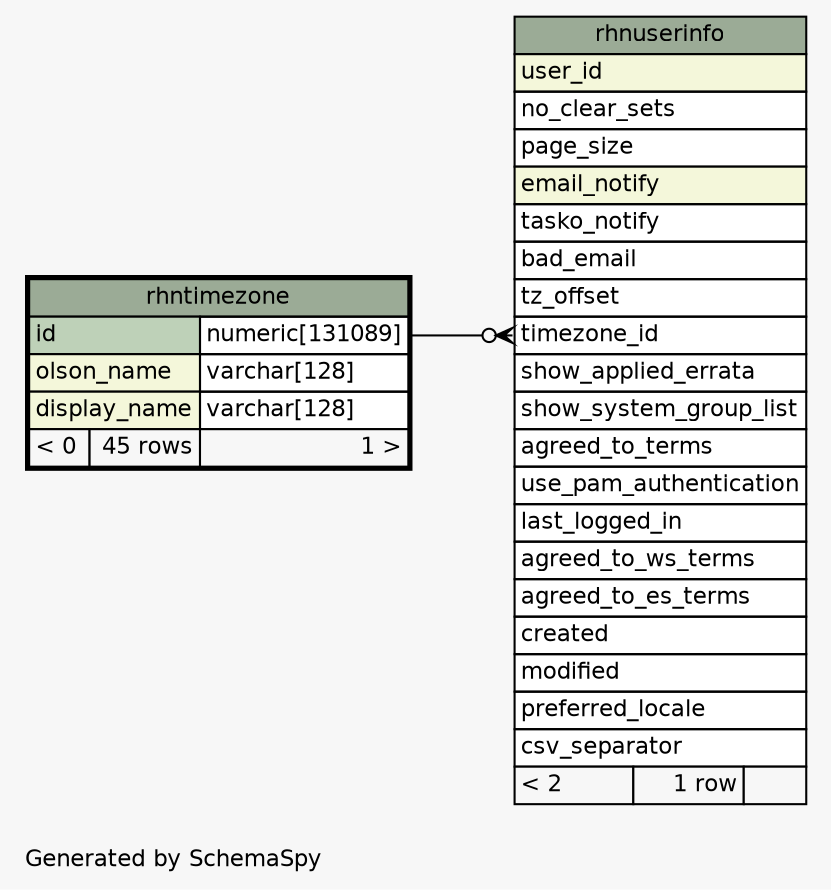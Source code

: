 // dot 2.26.0 on Linux 2.6.32-504.el6.x86_64
// SchemaSpy rev 590
digraph "oneDegreeRelationshipsDiagram" {
  graph [
    rankdir="RL"
    bgcolor="#f7f7f7"
    label="\nGenerated by SchemaSpy"
    labeljust="l"
    nodesep="0.18"
    ranksep="0.46"
    fontname="Helvetica"
    fontsize="11"
  ];
  node [
    fontname="Helvetica"
    fontsize="11"
    shape="plaintext"
  ];
  edge [
    arrowsize="0.8"
  ];
  "rhnuserinfo":"timezone_id":w -> "rhntimezone":"id.type":e [arrowhead=none dir=back arrowtail=crowodot];
  "rhntimezone" [
    label=<
    <TABLE BORDER="2" CELLBORDER="1" CELLSPACING="0" BGCOLOR="#ffffff">
      <TR><TD COLSPAN="3" BGCOLOR="#9bab96" ALIGN="CENTER">rhntimezone</TD></TR>
      <TR><TD PORT="id" COLSPAN="2" BGCOLOR="#bed1b8" ALIGN="LEFT">id</TD><TD PORT="id.type" ALIGN="LEFT">numeric[131089]</TD></TR>
      <TR><TD PORT="olson_name" COLSPAN="2" BGCOLOR="#f4f7da" ALIGN="LEFT">olson_name</TD><TD PORT="olson_name.type" ALIGN="LEFT">varchar[128]</TD></TR>
      <TR><TD PORT="display_name" COLSPAN="2" BGCOLOR="#f4f7da" ALIGN="LEFT">display_name</TD><TD PORT="display_name.type" ALIGN="LEFT">varchar[128]</TD></TR>
      <TR><TD ALIGN="LEFT" BGCOLOR="#f7f7f7">&lt; 0</TD><TD ALIGN="RIGHT" BGCOLOR="#f7f7f7">45 rows</TD><TD ALIGN="RIGHT" BGCOLOR="#f7f7f7">1 &gt;</TD></TR>
    </TABLE>>
    URL="rhntimezone.html"
    tooltip="rhntimezone"
  ];
  "rhnuserinfo" [
    label=<
    <TABLE BORDER="0" CELLBORDER="1" CELLSPACING="0" BGCOLOR="#ffffff">
      <TR><TD COLSPAN="3" BGCOLOR="#9bab96" ALIGN="CENTER">rhnuserinfo</TD></TR>
      <TR><TD PORT="user_id" COLSPAN="3" BGCOLOR="#f4f7da" ALIGN="LEFT">user_id</TD></TR>
      <TR><TD PORT="no_clear_sets" COLSPAN="3" ALIGN="LEFT">no_clear_sets</TD></TR>
      <TR><TD PORT="page_size" COLSPAN="3" ALIGN="LEFT">page_size</TD></TR>
      <TR><TD PORT="email_notify" COLSPAN="3" BGCOLOR="#f4f7da" ALIGN="LEFT">email_notify</TD></TR>
      <TR><TD PORT="tasko_notify" COLSPAN="3" ALIGN="LEFT">tasko_notify</TD></TR>
      <TR><TD PORT="bad_email" COLSPAN="3" ALIGN="LEFT">bad_email</TD></TR>
      <TR><TD PORT="tz_offset" COLSPAN="3" ALIGN="LEFT">tz_offset</TD></TR>
      <TR><TD PORT="timezone_id" COLSPAN="3" ALIGN="LEFT">timezone_id</TD></TR>
      <TR><TD PORT="show_applied_errata" COLSPAN="3" ALIGN="LEFT">show_applied_errata</TD></TR>
      <TR><TD PORT="show_system_group_list" COLSPAN="3" ALIGN="LEFT">show_system_group_list</TD></TR>
      <TR><TD PORT="agreed_to_terms" COLSPAN="3" ALIGN="LEFT">agreed_to_terms</TD></TR>
      <TR><TD PORT="use_pam_authentication" COLSPAN="3" ALIGN="LEFT">use_pam_authentication</TD></TR>
      <TR><TD PORT="last_logged_in" COLSPAN="3" ALIGN="LEFT">last_logged_in</TD></TR>
      <TR><TD PORT="agreed_to_ws_terms" COLSPAN="3" ALIGN="LEFT">agreed_to_ws_terms</TD></TR>
      <TR><TD PORT="agreed_to_es_terms" COLSPAN="3" ALIGN="LEFT">agreed_to_es_terms</TD></TR>
      <TR><TD PORT="created" COLSPAN="3" ALIGN="LEFT">created</TD></TR>
      <TR><TD PORT="modified" COLSPAN="3" ALIGN="LEFT">modified</TD></TR>
      <TR><TD PORT="preferred_locale" COLSPAN="3" ALIGN="LEFT">preferred_locale</TD></TR>
      <TR><TD PORT="csv_separator" COLSPAN="3" ALIGN="LEFT">csv_separator</TD></TR>
      <TR><TD ALIGN="LEFT" BGCOLOR="#f7f7f7">&lt; 2</TD><TD ALIGN="RIGHT" BGCOLOR="#f7f7f7">1 row</TD><TD ALIGN="RIGHT" BGCOLOR="#f7f7f7">  </TD></TR>
    </TABLE>>
    URL="rhnuserinfo.html"
    tooltip="rhnuserinfo"
  ];
}
